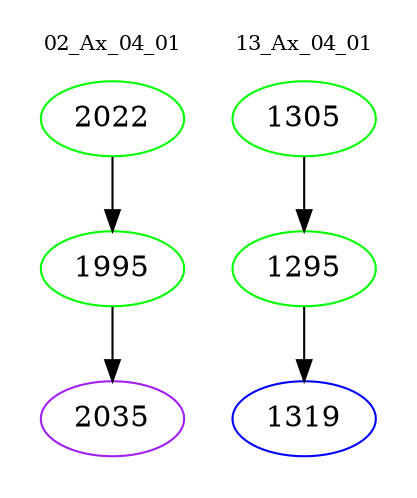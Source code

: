 digraph{
subgraph cluster_0 {
color = white
label = "02_Ax_04_01";
fontsize=10;
T0_2022 [label="2022", color="green"]
T0_2022 -> T0_1995 [color="black"]
T0_1995 [label="1995", color="green"]
T0_1995 -> T0_2035 [color="black"]
T0_2035 [label="2035", color="purple"]
}
subgraph cluster_1 {
color = white
label = "13_Ax_04_01";
fontsize=10;
T1_1305 [label="1305", color="green"]
T1_1305 -> T1_1295 [color="black"]
T1_1295 [label="1295", color="green"]
T1_1295 -> T1_1319 [color="black"]
T1_1319 [label="1319", color="blue"]
}
}
